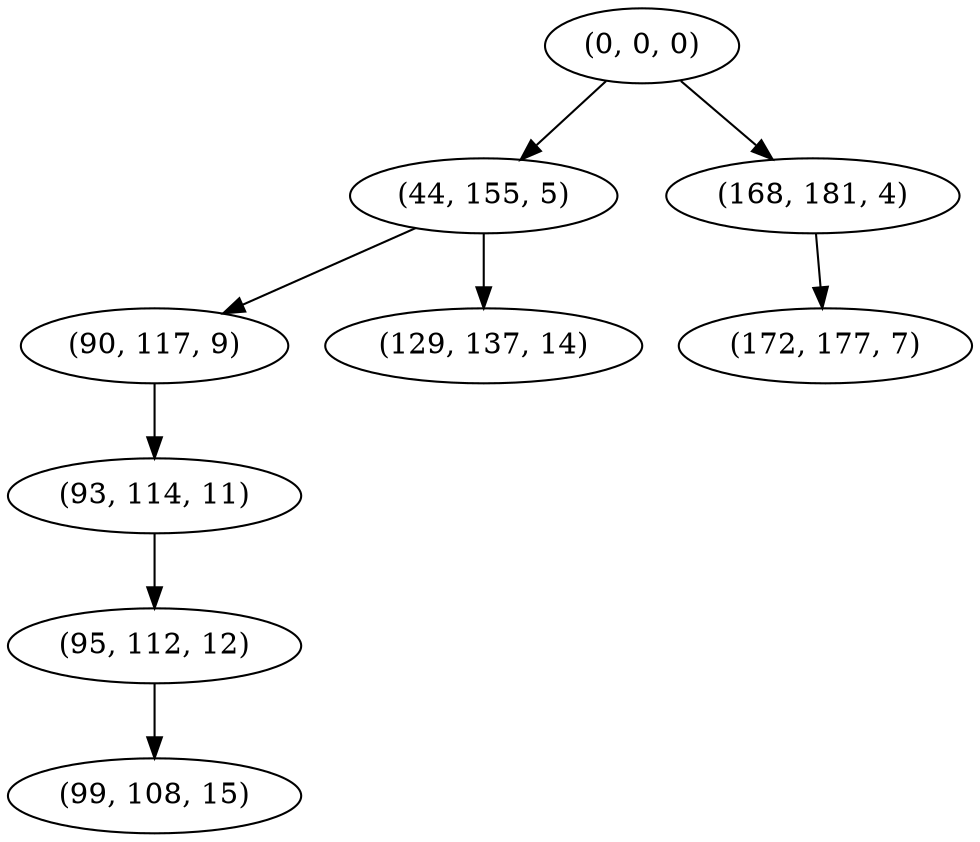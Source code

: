 digraph tree {
    "(0, 0, 0)";
    "(44, 155, 5)";
    "(90, 117, 9)";
    "(93, 114, 11)";
    "(95, 112, 12)";
    "(99, 108, 15)";
    "(129, 137, 14)";
    "(168, 181, 4)";
    "(172, 177, 7)";
    "(0, 0, 0)" -> "(44, 155, 5)";
    "(0, 0, 0)" -> "(168, 181, 4)";
    "(44, 155, 5)" -> "(90, 117, 9)";
    "(44, 155, 5)" -> "(129, 137, 14)";
    "(90, 117, 9)" -> "(93, 114, 11)";
    "(93, 114, 11)" -> "(95, 112, 12)";
    "(95, 112, 12)" -> "(99, 108, 15)";
    "(168, 181, 4)" -> "(172, 177, 7)";
}
